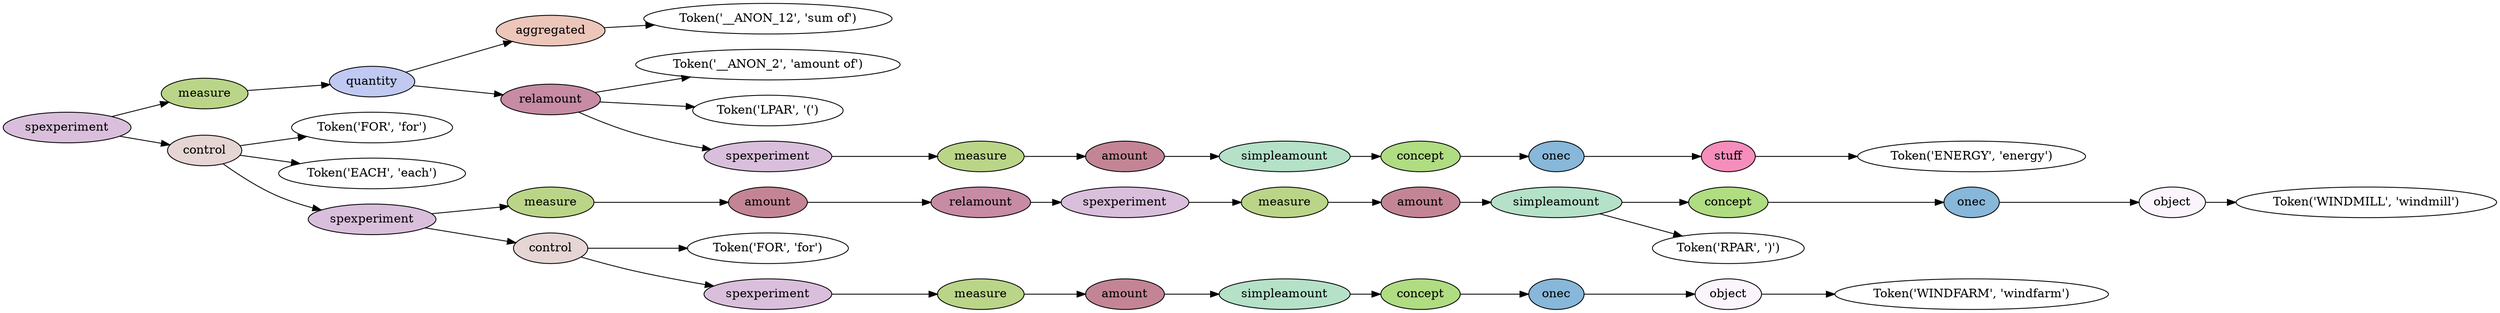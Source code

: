 digraph G {
rankdir=LR;
0 [label="Token('__ANON_12', 'sum of')"];
1 [fillcolor="#ecc6b9", label=aggregated, style=filled];
1 -> 0;
2 [label="Token('__ANON_2', 'amount of')"];
3 [label="Token('LPAR', '(')"];
4 [label="Token('ENERGY', 'energy')"];
5 [fillcolor="#f68ebb", label=stuff, style=filled];
5 -> 4;
6 [fillcolor="#87b7d9", label=onec, style=filled];
6 -> 5;
7 [fillcolor="#b0dc82", label=concept, style=filled];
7 -> 6;
8 [fillcolor="#b4e1c8", label=simpleamount, style=filled];
8 -> 7;
9 [fillcolor="#c38595", label=amount, style=filled];
9 -> 8;
10 [fillcolor="#bad588", label=measure, style=filled];
10 -> 9;
11 [fillcolor="#dabfdc", label=spexperiment, style=filled];
11 -> 10;
12 [fillcolor="#c78ba4", label=relamount, style=filled];
12 -> 2;
12 -> 3;
12 -> 11;
13 [fillcolor="#c0c9f1", label=quantity, style=filled];
13 -> 1;
13 -> 12;
14 [fillcolor="#bad588", label=measure, style=filled];
14 -> 13;
15 [label="Token('FOR', 'for')"];
16 [label="Token('EACH', 'each')"];
17 [label="Token('WINDMILL', 'windmill')"];
18 [fillcolor="#fbf4fd", label=object, style=filled];
18 -> 17;
19 [fillcolor="#87b7d9", label=onec, style=filled];
19 -> 18;
20 [fillcolor="#b0dc82", label=concept, style=filled];
20 -> 19;
21 [label="Token('RPAR', ')')"];
22 [fillcolor="#b4e1c8", label=simpleamount, style=filled];
22 -> 20;
22 -> 21;
23 [fillcolor="#c38595", label=amount, style=filled];
23 -> 22;
24 [fillcolor="#bad588", label=measure, style=filled];
24 -> 23;
25 [fillcolor="#dabfdc", label=spexperiment, style=filled];
25 -> 24;
26 [fillcolor="#c78ba4", label=relamount, style=filled];
26 -> 25;
27 [fillcolor="#c38595", label=amount, style=filled];
27 -> 26;
28 [fillcolor="#bad588", label=measure, style=filled];
28 -> 27;
29 [label="Token('FOR', 'for')"];
30 [label="Token('WINDFARM', 'windfarm')"];
31 [fillcolor="#fbf4fd", label=object, style=filled];
31 -> 30;
32 [fillcolor="#87b7d9", label=onec, style=filled];
32 -> 31;
33 [fillcolor="#b0dc82", label=concept, style=filled];
33 -> 32;
34 [fillcolor="#b4e1c8", label=simpleamount, style=filled];
34 -> 33;
35 [fillcolor="#c38595", label=amount, style=filled];
35 -> 34;
36 [fillcolor="#bad588", label=measure, style=filled];
36 -> 35;
37 [fillcolor="#dabfdc", label=spexperiment, style=filled];
37 -> 36;
38 [fillcolor="#e5d5d3", label=control, style=filled];
38 -> 29;
38 -> 37;
39 [fillcolor="#dabfdc", label=spexperiment, style=filled];
39 -> 28;
39 -> 38;
40 [fillcolor="#e5d5d3", label=control, style=filled];
40 -> 15;
40 -> 16;
40 -> 39;
41 [fillcolor="#dabfdc", label=spexperiment, style=filled];
41 -> 14;
41 -> 40;
}
